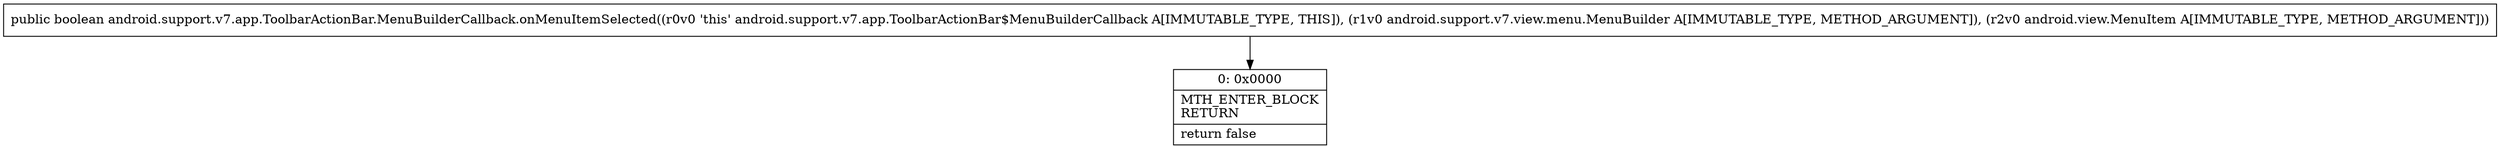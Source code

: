 digraph "CFG forandroid.support.v7.app.ToolbarActionBar.MenuBuilderCallback.onMenuItemSelected(Landroid\/support\/v7\/view\/menu\/MenuBuilder;Landroid\/view\/MenuItem;)Z" {
Node_0 [shape=record,label="{0\:\ 0x0000|MTH_ENTER_BLOCK\lRETURN\l|return false\l}"];
MethodNode[shape=record,label="{public boolean android.support.v7.app.ToolbarActionBar.MenuBuilderCallback.onMenuItemSelected((r0v0 'this' android.support.v7.app.ToolbarActionBar$MenuBuilderCallback A[IMMUTABLE_TYPE, THIS]), (r1v0 android.support.v7.view.menu.MenuBuilder A[IMMUTABLE_TYPE, METHOD_ARGUMENT]), (r2v0 android.view.MenuItem A[IMMUTABLE_TYPE, METHOD_ARGUMENT])) }"];
MethodNode -> Node_0;
}

